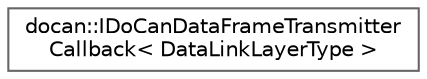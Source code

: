 digraph "Graphical Class Hierarchy"
{
 // LATEX_PDF_SIZE
  bgcolor="transparent";
  edge [fontname=Helvetica,fontsize=10,labelfontname=Helvetica,labelfontsize=10];
  node [fontname=Helvetica,fontsize=10,shape=box,height=0.2,width=0.4];
  rankdir="LR";
  Node0 [id="Node000000",label="docan::IDoCanDataFrameTransmitter\lCallback\< DataLinkLayerType \>",height=0.2,width=0.4,color="grey40", fillcolor="white", style="filled",URL="$de/df4/classdocan_1_1IDoCanDataFrameTransmitterCallback.html",tooltip=" "];
}

